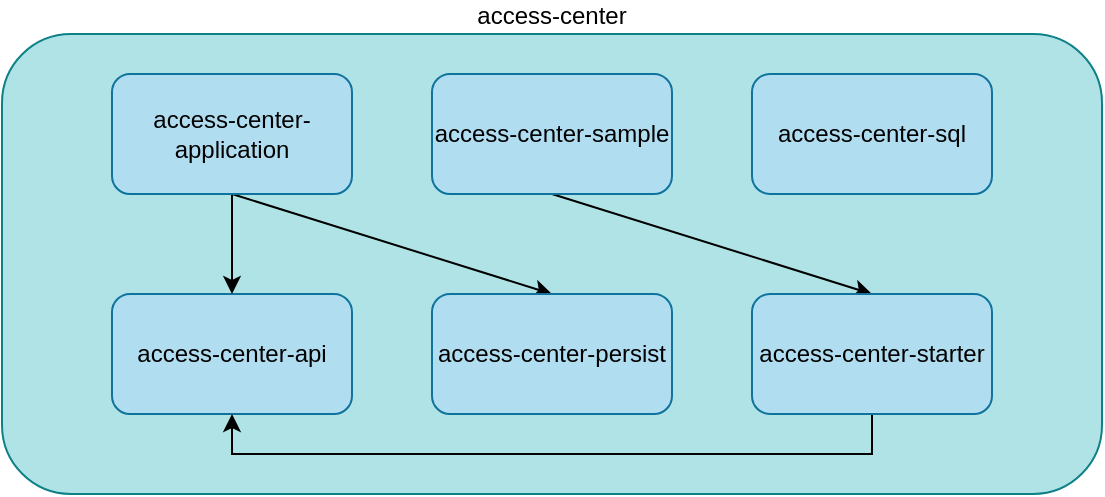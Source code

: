 <mxfile version="16.6.5" type="github">
  <diagram id="Gvr9Fsqv_TF68EIdk_3u" name="Page-1">
    <mxGraphModel dx="726" dy="572" grid="1" gridSize="10" guides="1" tooltips="1" connect="1" arrows="1" fold="1" page="1" pageScale="1" pageWidth="827" pageHeight="1169" math="0" shadow="0">
      <root>
        <mxCell id="0" />
        <mxCell id="1" parent="0" />
        <mxCell id="tNOEt0NxGf2aSc_fpxIt-11" value="access-center" style="rounded=1;whiteSpace=wrap;html=1;labelPosition=center;verticalLabelPosition=top;align=center;verticalAlign=bottom;fillColor=#b0e3e6;strokeColor=#0e8088;" vertex="1" parent="1">
          <mxGeometry x="100" y="20" width="550" height="230" as="geometry" />
        </mxCell>
        <mxCell id="tNOEt0NxGf2aSc_fpxIt-12" value="access-center-api" style="rounded=1;whiteSpace=wrap;html=1;fillColor=#b1ddf0;strokeColor=#10739e;" vertex="1" parent="1">
          <mxGeometry x="155" y="150" width="120" height="60" as="geometry" />
        </mxCell>
        <mxCell id="tNOEt0NxGf2aSc_fpxIt-13" style="edgeStyle=orthogonalEdgeStyle;rounded=0;orthogonalLoop=1;jettySize=auto;html=1;exitX=0.5;exitY=1;exitDx=0;exitDy=0;" edge="1" parent="1" source="tNOEt0NxGf2aSc_fpxIt-15" target="tNOEt0NxGf2aSc_fpxIt-12">
          <mxGeometry relative="1" as="geometry" />
        </mxCell>
        <mxCell id="tNOEt0NxGf2aSc_fpxIt-14" style="rounded=0;orthogonalLoop=1;jettySize=auto;html=1;exitX=0.5;exitY=1;exitDx=0;exitDy=0;entryX=0.5;entryY=0;entryDx=0;entryDy=0;" edge="1" parent="1" source="tNOEt0NxGf2aSc_fpxIt-15" target="tNOEt0NxGf2aSc_fpxIt-16">
          <mxGeometry relative="1" as="geometry" />
        </mxCell>
        <mxCell id="tNOEt0NxGf2aSc_fpxIt-15" value="access-center-application" style="rounded=1;whiteSpace=wrap;html=1;fillColor=#b1ddf0;strokeColor=#10739e;" vertex="1" parent="1">
          <mxGeometry x="155" y="40" width="120" height="60" as="geometry" />
        </mxCell>
        <mxCell id="tNOEt0NxGf2aSc_fpxIt-16" value="access-center-persist" style="rounded=1;whiteSpace=wrap;html=1;fillColor=#b1ddf0;strokeColor=#10739e;" vertex="1" parent="1">
          <mxGeometry x="315" y="150" width="120" height="60" as="geometry" />
        </mxCell>
        <mxCell id="tNOEt0NxGf2aSc_fpxIt-17" style="edgeStyle=none;rounded=0;orthogonalLoop=1;jettySize=auto;html=1;exitX=0.5;exitY=1;exitDx=0;exitDy=0;entryX=0.5;entryY=0;entryDx=0;entryDy=0;" edge="1" parent="1" source="tNOEt0NxGf2aSc_fpxIt-18" target="tNOEt0NxGf2aSc_fpxIt-20">
          <mxGeometry relative="1" as="geometry" />
        </mxCell>
        <mxCell id="tNOEt0NxGf2aSc_fpxIt-18" value="access-center-sample" style="rounded=1;whiteSpace=wrap;html=1;fillColor=#b1ddf0;strokeColor=#10739e;" vertex="1" parent="1">
          <mxGeometry x="315" y="40" width="120" height="60" as="geometry" />
        </mxCell>
        <mxCell id="tNOEt0NxGf2aSc_fpxIt-19" style="edgeStyle=orthogonalEdgeStyle;rounded=0;orthogonalLoop=1;jettySize=auto;html=1;exitX=0.5;exitY=1;exitDx=0;exitDy=0;entryX=0.5;entryY=1;entryDx=0;entryDy=0;" edge="1" parent="1" source="tNOEt0NxGf2aSc_fpxIt-20" target="tNOEt0NxGf2aSc_fpxIt-12">
          <mxGeometry relative="1" as="geometry" />
        </mxCell>
        <mxCell id="tNOEt0NxGf2aSc_fpxIt-20" value="access-center-starter" style="rounded=1;whiteSpace=wrap;html=1;fillColor=#b1ddf0;strokeColor=#10739e;" vertex="1" parent="1">
          <mxGeometry x="475" y="150" width="120" height="60" as="geometry" />
        </mxCell>
        <mxCell id="tNOEt0NxGf2aSc_fpxIt-21" value="access-center-sql" style="rounded=1;whiteSpace=wrap;html=1;fillColor=#b1ddf0;strokeColor=#10739e;" vertex="1" parent="1">
          <mxGeometry x="475" y="40" width="120" height="60" as="geometry" />
        </mxCell>
      </root>
    </mxGraphModel>
  </diagram>
</mxfile>
